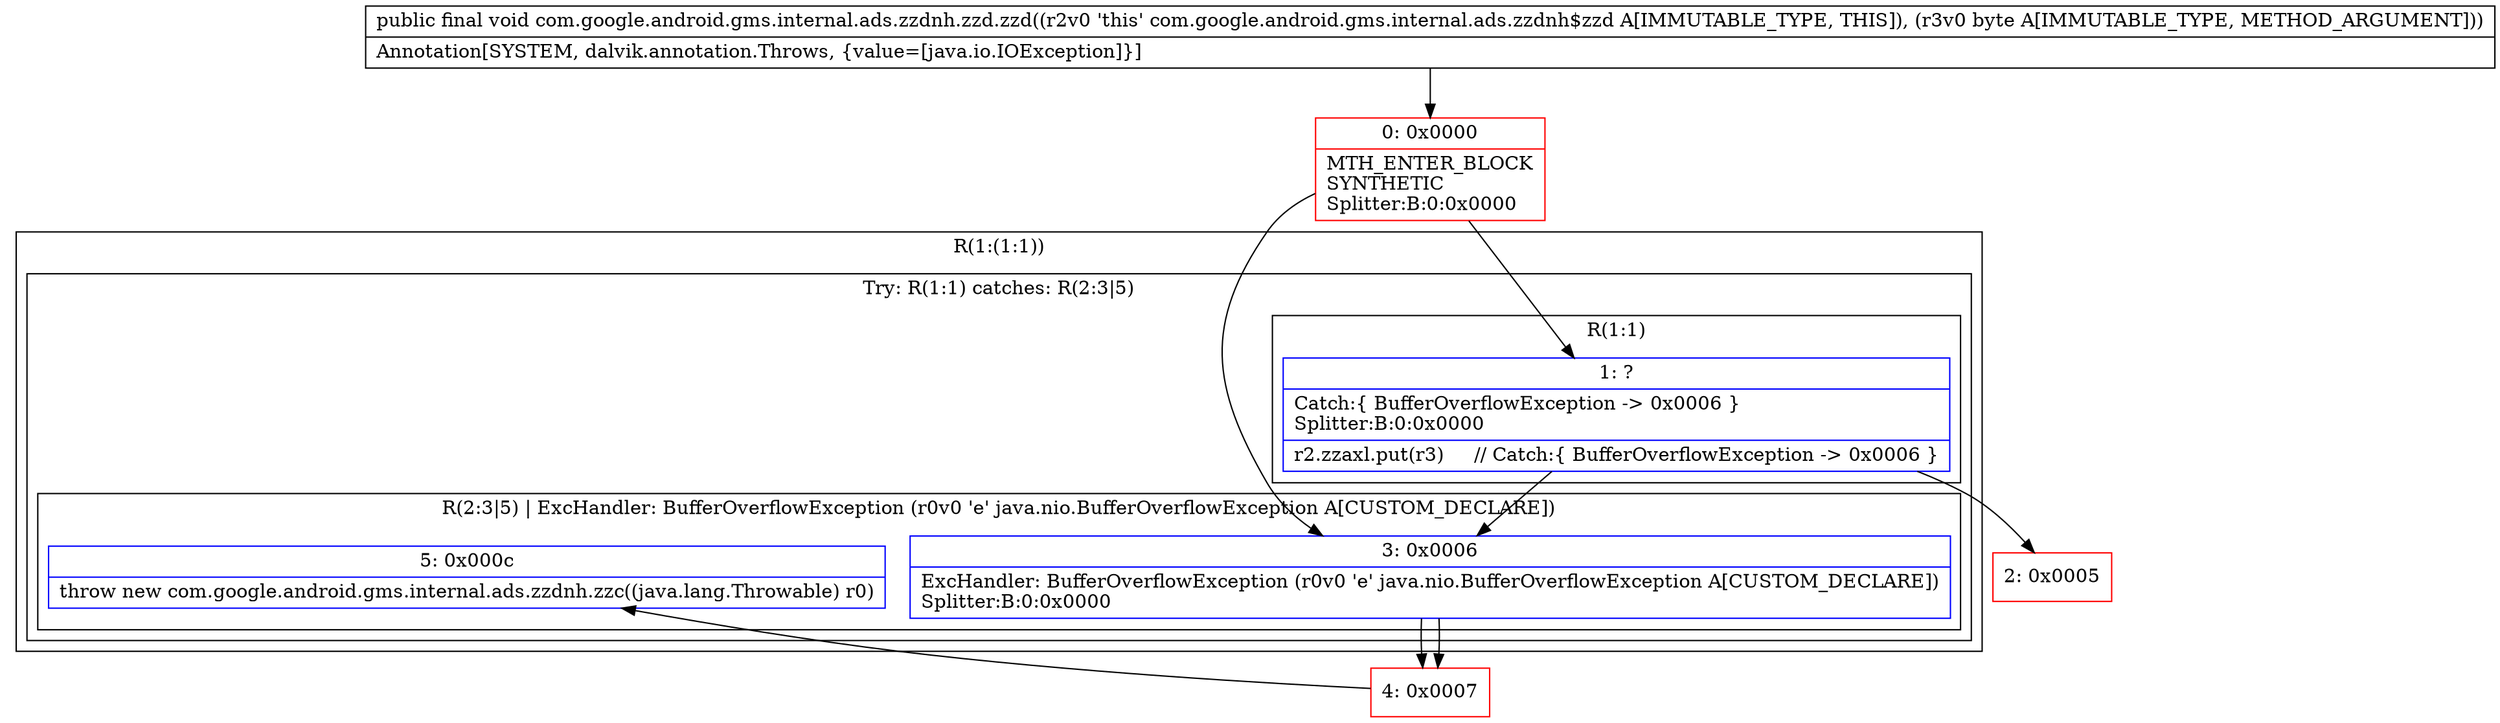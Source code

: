 digraph "CFG forcom.google.android.gms.internal.ads.zzdnh.zzd.zzd(B)V" {
subgraph cluster_Region_1740481852 {
label = "R(1:(1:1))";
node [shape=record,color=blue];
subgraph cluster_TryCatchRegion_537053034 {
label = "Try: R(1:1) catches: R(2:3|5)";
node [shape=record,color=blue];
subgraph cluster_Region_1253645887 {
label = "R(1:1)";
node [shape=record,color=blue];
Node_1 [shape=record,label="{1\:\ ?|Catch:\{ BufferOverflowException \-\> 0x0006 \}\lSplitter:B:0:0x0000\l|r2.zzaxl.put(r3)     \/\/ Catch:\{ BufferOverflowException \-\> 0x0006 \}\l}"];
}
subgraph cluster_Region_747233513 {
label = "R(2:3|5) | ExcHandler: BufferOverflowException (r0v0 'e' java.nio.BufferOverflowException A[CUSTOM_DECLARE])\l";
node [shape=record,color=blue];
Node_3 [shape=record,label="{3\:\ 0x0006|ExcHandler: BufferOverflowException (r0v0 'e' java.nio.BufferOverflowException A[CUSTOM_DECLARE])\lSplitter:B:0:0x0000\l}"];
Node_5 [shape=record,label="{5\:\ 0x000c|throw new com.google.android.gms.internal.ads.zzdnh.zzc((java.lang.Throwable) r0)\l}"];
}
}
}
subgraph cluster_Region_747233513 {
label = "R(2:3|5) | ExcHandler: BufferOverflowException (r0v0 'e' java.nio.BufferOverflowException A[CUSTOM_DECLARE])\l";
node [shape=record,color=blue];
Node_3 [shape=record,label="{3\:\ 0x0006|ExcHandler: BufferOverflowException (r0v0 'e' java.nio.BufferOverflowException A[CUSTOM_DECLARE])\lSplitter:B:0:0x0000\l}"];
Node_5 [shape=record,label="{5\:\ 0x000c|throw new com.google.android.gms.internal.ads.zzdnh.zzc((java.lang.Throwable) r0)\l}"];
}
Node_0 [shape=record,color=red,label="{0\:\ 0x0000|MTH_ENTER_BLOCK\lSYNTHETIC\lSplitter:B:0:0x0000\l}"];
Node_2 [shape=record,color=red,label="{2\:\ 0x0005}"];
Node_4 [shape=record,color=red,label="{4\:\ 0x0007}"];
MethodNode[shape=record,label="{public final void com.google.android.gms.internal.ads.zzdnh.zzd.zzd((r2v0 'this' com.google.android.gms.internal.ads.zzdnh$zzd A[IMMUTABLE_TYPE, THIS]), (r3v0 byte A[IMMUTABLE_TYPE, METHOD_ARGUMENT]))  | Annotation[SYSTEM, dalvik.annotation.Throws, \{value=[java.io.IOException]\}]\l}"];
MethodNode -> Node_0;
Node_1 -> Node_2;
Node_1 -> Node_3;
Node_3 -> Node_4;
Node_3 -> Node_4;
Node_0 -> Node_1;
Node_0 -> Node_3;
Node_4 -> Node_5;
}

